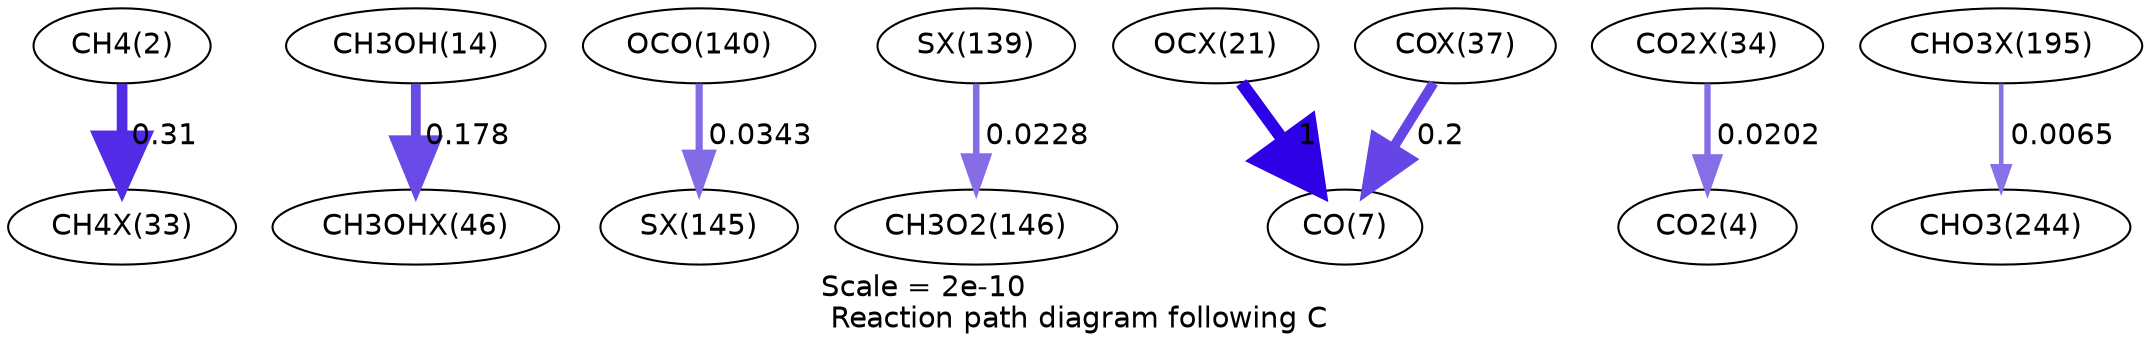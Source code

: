 digraph reaction_paths {
center=1;
s4 -> s43[fontname="Helvetica", penwidth=5.12, arrowsize=2.56, color="0.7, 0.81, 0.9"
, label=" 0.31"];
s16 -> s53[fontname="Helvetica", penwidth=4.7, arrowsize=2.35, color="0.7, 0.678, 0.9"
, label=" 0.178"];
s28 -> s59[fontname="Helvetica", penwidth=3.45, arrowsize=1.73, color="0.7, 0.534, 0.9"
, label=" 0.0343"];
s57 -> s29[fontname="Helvetica", penwidth=3.14, arrowsize=1.57, color="0.7, 0.523, 0.9"
, label=" 0.0228"];
s36 -> s9[fontname="Helvetica", penwidth=6, arrowsize=3, color="0.7, 1.5, 0.9"
, label=" 1"];
s47 -> s9[fontname="Helvetica", penwidth=4.78, arrowsize=2.39, color="0.7, 0.7, 0.9"
, label=" 0.2"];
s44 -> s6[fontname="Helvetica", penwidth=3.05, arrowsize=1.53, color="0.7, 0.52, 0.9"
, label=" 0.0202"];
s60 -> s32[fontname="Helvetica", penwidth=2.2, arrowsize=1.1, color="0.7, 0.507, 0.9"
, label=" 0.0065"];
s4 [ fontname="Helvetica", label="CH4(2)"];
s6 [ fontname="Helvetica", label="CO2(4)"];
s9 [ fontname="Helvetica", label="CO(7)"];
s16 [ fontname="Helvetica", label="CH3OH(14)"];
s28 [ fontname="Helvetica", label="OCO(140)"];
s29 [ fontname="Helvetica", label="CH3O2(146)"];
s32 [ fontname="Helvetica", label="CHO3(244)"];
s36 [ fontname="Helvetica", label="OCX(21)"];
s43 [ fontname="Helvetica", label="CH4X(33)"];
s44 [ fontname="Helvetica", label="CO2X(34)"];
s47 [ fontname="Helvetica", label="COX(37)"];
s53 [ fontname="Helvetica", label="CH3OHX(46)"];
s57 [ fontname="Helvetica", label="SX(139)"];
s59 [ fontname="Helvetica", label="SX(145)"];
s60 [ fontname="Helvetica", label="CHO3X(195)"];
 label = "Scale = 2e-10\l Reaction path diagram following C";
 fontname = "Helvetica";
}
